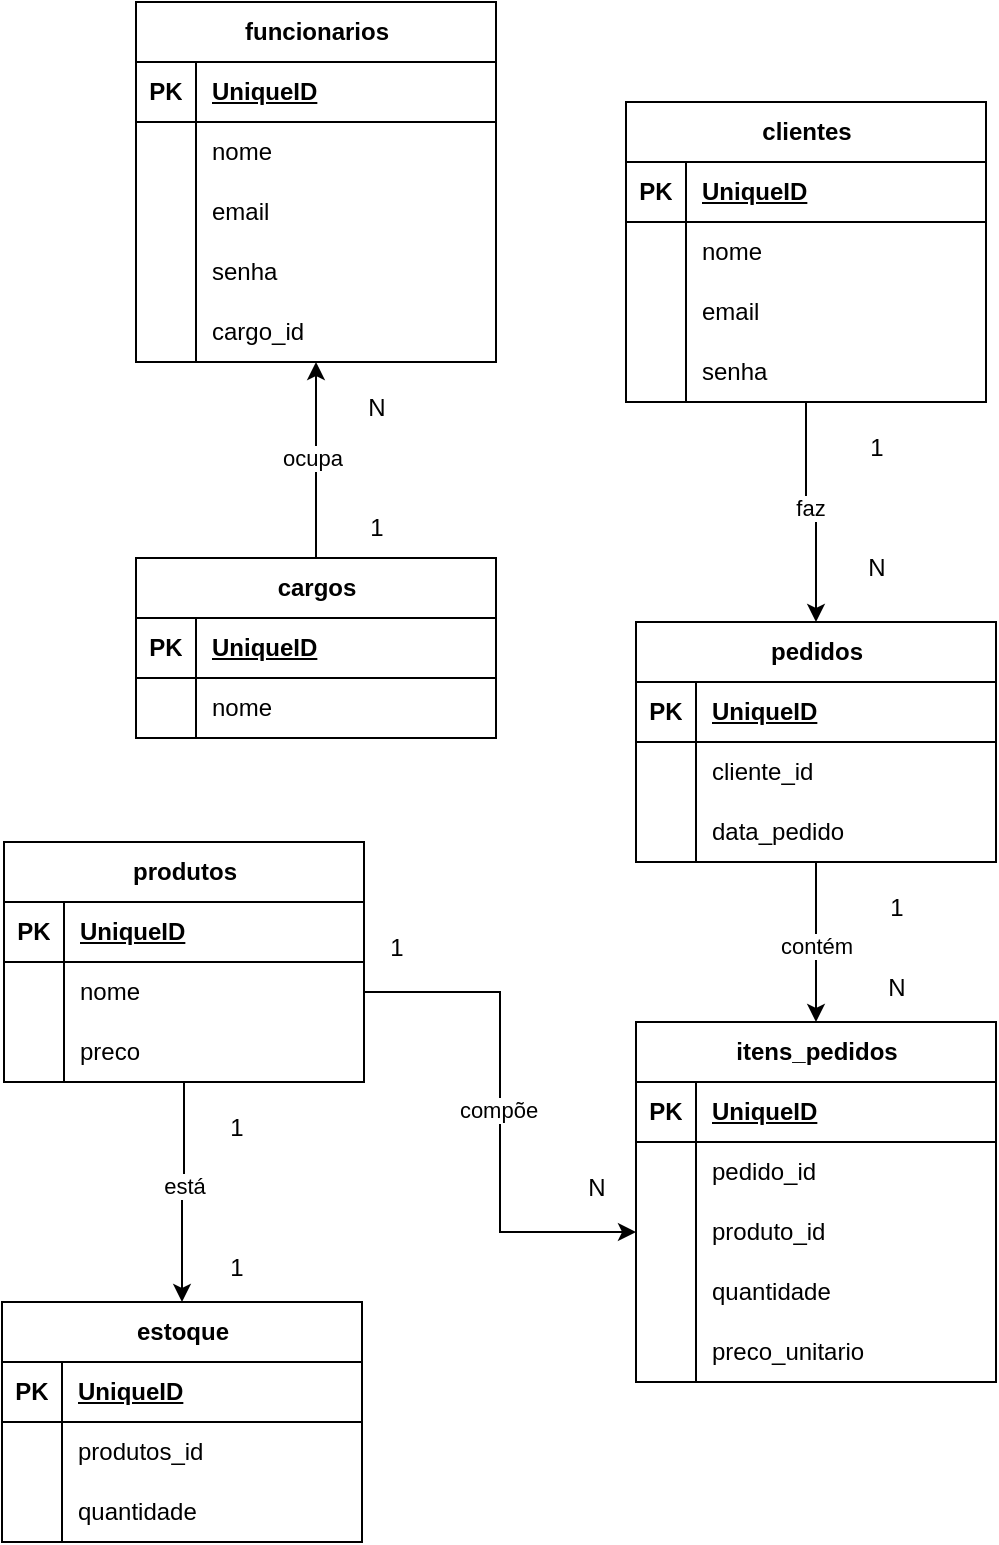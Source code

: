 <mxfile version="27.0.3">
  <diagram name="Página-1" id="p2ZVR1L6dCLHIHWbKh4p">
    <mxGraphModel dx="1453" dy="732" grid="1" gridSize="10" guides="1" tooltips="1" connect="1" arrows="1" fold="1" page="1" pageScale="1" pageWidth="827" pageHeight="1169" math="0" shadow="0">
      <root>
        <mxCell id="0" />
        <mxCell id="1" parent="0" />
        <mxCell id="su1u6rKQikFMSaOmK2UU-37" value="" style="edgeStyle=orthogonalEdgeStyle;rounded=0;orthogonalLoop=1;jettySize=auto;html=1;" edge="1" parent="1" source="su1u6rKQikFMSaOmK2UU-1" target="su1u6rKQikFMSaOmK2UU-30">
          <mxGeometry relative="1" as="geometry" />
        </mxCell>
        <mxCell id="su1u6rKQikFMSaOmK2UU-152" value="ocupa" style="edgeLabel;html=1;align=center;verticalAlign=middle;resizable=0;points=[];" vertex="1" connectable="0" parent="su1u6rKQikFMSaOmK2UU-37">
          <mxGeometry x="0.026" y="2" relative="1" as="geometry">
            <mxPoint as="offset" />
          </mxGeometry>
        </mxCell>
        <mxCell id="su1u6rKQikFMSaOmK2UU-1" value="&lt;font style=&quot;vertical-align: inherit;&quot;&gt;&lt;font style=&quot;vertical-align: inherit;&quot;&gt;cargos&lt;/font&gt;&lt;/font&gt;" style="shape=table;startSize=30;container=1;collapsible=1;childLayout=tableLayout;fixedRows=1;rowLines=0;fontStyle=1;align=center;resizeLast=1;html=1;" vertex="1" parent="1">
          <mxGeometry x="217" y="358" width="180" height="90" as="geometry" />
        </mxCell>
        <mxCell id="su1u6rKQikFMSaOmK2UU-2" value="" style="shape=tableRow;horizontal=0;startSize=0;swimlaneHead=0;swimlaneBody=0;fillColor=none;collapsible=0;dropTarget=0;points=[[0,0.5],[1,0.5]];portConstraint=eastwest;top=0;left=0;right=0;bottom=1;" vertex="1" parent="su1u6rKQikFMSaOmK2UU-1">
          <mxGeometry y="30" width="180" height="30" as="geometry" />
        </mxCell>
        <mxCell id="su1u6rKQikFMSaOmK2UU-3" value="PK" style="shape=partialRectangle;connectable=0;fillColor=none;top=0;left=0;bottom=0;right=0;fontStyle=1;overflow=hidden;whiteSpace=wrap;html=1;" vertex="1" parent="su1u6rKQikFMSaOmK2UU-2">
          <mxGeometry width="30" height="30" as="geometry">
            <mxRectangle width="30" height="30" as="alternateBounds" />
          </mxGeometry>
        </mxCell>
        <mxCell id="su1u6rKQikFMSaOmK2UU-4" value="UniqueID" style="shape=partialRectangle;connectable=0;fillColor=none;top=0;left=0;bottom=0;right=0;align=left;spacingLeft=6;fontStyle=5;overflow=hidden;whiteSpace=wrap;html=1;" vertex="1" parent="su1u6rKQikFMSaOmK2UU-2">
          <mxGeometry x="30" width="150" height="30" as="geometry">
            <mxRectangle width="150" height="30" as="alternateBounds" />
          </mxGeometry>
        </mxCell>
        <mxCell id="su1u6rKQikFMSaOmK2UU-5" value="" style="shape=tableRow;horizontal=0;startSize=0;swimlaneHead=0;swimlaneBody=0;fillColor=none;collapsible=0;dropTarget=0;points=[[0,0.5],[1,0.5]];portConstraint=eastwest;top=0;left=0;right=0;bottom=0;" vertex="1" parent="su1u6rKQikFMSaOmK2UU-1">
          <mxGeometry y="60" width="180" height="30" as="geometry" />
        </mxCell>
        <mxCell id="su1u6rKQikFMSaOmK2UU-6" value="" style="shape=partialRectangle;connectable=0;fillColor=none;top=0;left=0;bottom=0;right=0;editable=1;overflow=hidden;whiteSpace=wrap;html=1;" vertex="1" parent="su1u6rKQikFMSaOmK2UU-5">
          <mxGeometry width="30" height="30" as="geometry">
            <mxRectangle width="30" height="30" as="alternateBounds" />
          </mxGeometry>
        </mxCell>
        <mxCell id="su1u6rKQikFMSaOmK2UU-7" value="nome" style="shape=partialRectangle;connectable=0;fillColor=none;top=0;left=0;bottom=0;right=0;align=left;spacingLeft=6;overflow=hidden;whiteSpace=wrap;html=1;" vertex="1" parent="su1u6rKQikFMSaOmK2UU-5">
          <mxGeometry x="30" width="150" height="30" as="geometry">
            <mxRectangle width="150" height="30" as="alternateBounds" />
          </mxGeometry>
        </mxCell>
        <mxCell id="su1u6rKQikFMSaOmK2UU-30" value="&lt;font style=&quot;vertical-align: inherit;&quot;&gt;&lt;font style=&quot;vertical-align: inherit;&quot;&gt;funcionarios&lt;/font&gt;&lt;/font&gt;" style="shape=table;startSize=30;container=1;collapsible=1;childLayout=tableLayout;fixedRows=1;rowLines=0;fontStyle=1;align=center;resizeLast=1;html=1;" vertex="1" parent="1">
          <mxGeometry x="217" y="80" width="180" height="180" as="geometry" />
        </mxCell>
        <mxCell id="su1u6rKQikFMSaOmK2UU-31" value="" style="shape=tableRow;horizontal=0;startSize=0;swimlaneHead=0;swimlaneBody=0;fillColor=none;collapsible=0;dropTarget=0;points=[[0,0.5],[1,0.5]];portConstraint=eastwest;top=0;left=0;right=0;bottom=1;" vertex="1" parent="su1u6rKQikFMSaOmK2UU-30">
          <mxGeometry y="30" width="180" height="30" as="geometry" />
        </mxCell>
        <mxCell id="su1u6rKQikFMSaOmK2UU-32" value="PK" style="shape=partialRectangle;connectable=0;fillColor=none;top=0;left=0;bottom=0;right=0;fontStyle=1;overflow=hidden;whiteSpace=wrap;html=1;" vertex="1" parent="su1u6rKQikFMSaOmK2UU-31">
          <mxGeometry width="30" height="30" as="geometry">
            <mxRectangle width="30" height="30" as="alternateBounds" />
          </mxGeometry>
        </mxCell>
        <mxCell id="su1u6rKQikFMSaOmK2UU-33" value="UniqueID" style="shape=partialRectangle;connectable=0;fillColor=none;top=0;left=0;bottom=0;right=0;align=left;spacingLeft=6;fontStyle=5;overflow=hidden;whiteSpace=wrap;html=1;" vertex="1" parent="su1u6rKQikFMSaOmK2UU-31">
          <mxGeometry x="30" width="150" height="30" as="geometry">
            <mxRectangle width="150" height="30" as="alternateBounds" />
          </mxGeometry>
        </mxCell>
        <mxCell id="su1u6rKQikFMSaOmK2UU-34" value="" style="shape=tableRow;horizontal=0;startSize=0;swimlaneHead=0;swimlaneBody=0;fillColor=none;collapsible=0;dropTarget=0;points=[[0,0.5],[1,0.5]];portConstraint=eastwest;top=0;left=0;right=0;bottom=0;" vertex="1" parent="su1u6rKQikFMSaOmK2UU-30">
          <mxGeometry y="60" width="180" height="30" as="geometry" />
        </mxCell>
        <mxCell id="su1u6rKQikFMSaOmK2UU-35" value="" style="shape=partialRectangle;connectable=0;fillColor=none;top=0;left=0;bottom=0;right=0;editable=1;overflow=hidden;whiteSpace=wrap;html=1;" vertex="1" parent="su1u6rKQikFMSaOmK2UU-34">
          <mxGeometry width="30" height="30" as="geometry">
            <mxRectangle width="30" height="30" as="alternateBounds" />
          </mxGeometry>
        </mxCell>
        <mxCell id="su1u6rKQikFMSaOmK2UU-36" value="nome" style="shape=partialRectangle;connectable=0;fillColor=none;top=0;left=0;bottom=0;right=0;align=left;spacingLeft=6;overflow=hidden;whiteSpace=wrap;html=1;" vertex="1" parent="su1u6rKQikFMSaOmK2UU-34">
          <mxGeometry x="30" width="150" height="30" as="geometry">
            <mxRectangle width="150" height="30" as="alternateBounds" />
          </mxGeometry>
        </mxCell>
        <mxCell id="su1u6rKQikFMSaOmK2UU-39" style="shape=tableRow;horizontal=0;startSize=0;swimlaneHead=0;swimlaneBody=0;fillColor=none;collapsible=0;dropTarget=0;points=[[0,0.5],[1,0.5]];portConstraint=eastwest;top=0;left=0;right=0;bottom=0;" vertex="1" parent="su1u6rKQikFMSaOmK2UU-30">
          <mxGeometry y="90" width="180" height="30" as="geometry" />
        </mxCell>
        <mxCell id="su1u6rKQikFMSaOmK2UU-40" style="shape=partialRectangle;connectable=0;fillColor=none;top=0;left=0;bottom=0;right=0;editable=1;overflow=hidden;whiteSpace=wrap;html=1;" vertex="1" parent="su1u6rKQikFMSaOmK2UU-39">
          <mxGeometry width="30" height="30" as="geometry">
            <mxRectangle width="30" height="30" as="alternateBounds" />
          </mxGeometry>
        </mxCell>
        <mxCell id="su1u6rKQikFMSaOmK2UU-41" value="email" style="shape=partialRectangle;connectable=0;fillColor=none;top=0;left=0;bottom=0;right=0;align=left;spacingLeft=6;overflow=hidden;whiteSpace=wrap;html=1;" vertex="1" parent="su1u6rKQikFMSaOmK2UU-39">
          <mxGeometry x="30" width="150" height="30" as="geometry">
            <mxRectangle width="150" height="30" as="alternateBounds" />
          </mxGeometry>
        </mxCell>
        <mxCell id="su1u6rKQikFMSaOmK2UU-42" style="shape=tableRow;horizontal=0;startSize=0;swimlaneHead=0;swimlaneBody=0;fillColor=none;collapsible=0;dropTarget=0;points=[[0,0.5],[1,0.5]];portConstraint=eastwest;top=0;left=0;right=0;bottom=0;" vertex="1" parent="su1u6rKQikFMSaOmK2UU-30">
          <mxGeometry y="120" width="180" height="30" as="geometry" />
        </mxCell>
        <mxCell id="su1u6rKQikFMSaOmK2UU-43" style="shape=partialRectangle;connectable=0;fillColor=none;top=0;left=0;bottom=0;right=0;editable=1;overflow=hidden;whiteSpace=wrap;html=1;" vertex="1" parent="su1u6rKQikFMSaOmK2UU-42">
          <mxGeometry width="30" height="30" as="geometry">
            <mxRectangle width="30" height="30" as="alternateBounds" />
          </mxGeometry>
        </mxCell>
        <mxCell id="su1u6rKQikFMSaOmK2UU-44" value="senha" style="shape=partialRectangle;connectable=0;fillColor=none;top=0;left=0;bottom=0;right=0;align=left;spacingLeft=6;overflow=hidden;whiteSpace=wrap;html=1;" vertex="1" parent="su1u6rKQikFMSaOmK2UU-42">
          <mxGeometry x="30" width="150" height="30" as="geometry">
            <mxRectangle width="150" height="30" as="alternateBounds" />
          </mxGeometry>
        </mxCell>
        <mxCell id="su1u6rKQikFMSaOmK2UU-45" style="shape=tableRow;horizontal=0;startSize=0;swimlaneHead=0;swimlaneBody=0;fillColor=none;collapsible=0;dropTarget=0;points=[[0,0.5],[1,0.5]];portConstraint=eastwest;top=0;left=0;right=0;bottom=0;" vertex="1" parent="su1u6rKQikFMSaOmK2UU-30">
          <mxGeometry y="150" width="180" height="30" as="geometry" />
        </mxCell>
        <mxCell id="su1u6rKQikFMSaOmK2UU-46" style="shape=partialRectangle;connectable=0;fillColor=none;top=0;left=0;bottom=0;right=0;editable=1;overflow=hidden;whiteSpace=wrap;html=1;" vertex="1" parent="su1u6rKQikFMSaOmK2UU-45">
          <mxGeometry width="30" height="30" as="geometry">
            <mxRectangle width="30" height="30" as="alternateBounds" />
          </mxGeometry>
        </mxCell>
        <mxCell id="su1u6rKQikFMSaOmK2UU-47" value="cargo_id" style="shape=partialRectangle;connectable=0;fillColor=none;top=0;left=0;bottom=0;right=0;align=left;spacingLeft=6;overflow=hidden;whiteSpace=wrap;html=1;" vertex="1" parent="su1u6rKQikFMSaOmK2UU-45">
          <mxGeometry x="30" width="150" height="30" as="geometry">
            <mxRectangle width="150" height="30" as="alternateBounds" />
          </mxGeometry>
        </mxCell>
        <mxCell id="su1u6rKQikFMSaOmK2UU-100" value="" style="edgeStyle=orthogonalEdgeStyle;rounded=0;orthogonalLoop=1;jettySize=auto;html=1;" edge="1" parent="1" source="su1u6rKQikFMSaOmK2UU-74" target="su1u6rKQikFMSaOmK2UU-87">
          <mxGeometry relative="1" as="geometry" />
        </mxCell>
        <mxCell id="su1u6rKQikFMSaOmK2UU-149" value="faz" style="edgeLabel;html=1;align=center;verticalAlign=middle;resizable=0;points=[];" vertex="1" connectable="0" parent="su1u6rKQikFMSaOmK2UU-100">
          <mxGeometry x="-0.008" y="2" relative="1" as="geometry">
            <mxPoint as="offset" />
          </mxGeometry>
        </mxCell>
        <mxCell id="su1u6rKQikFMSaOmK2UU-74" value="clientes" style="shape=table;startSize=30;container=1;collapsible=1;childLayout=tableLayout;fixedRows=1;rowLines=0;fontStyle=1;align=center;resizeLast=1;html=1;" vertex="1" parent="1">
          <mxGeometry x="462" y="130" width="180" height="150" as="geometry" />
        </mxCell>
        <mxCell id="su1u6rKQikFMSaOmK2UU-75" value="" style="shape=tableRow;horizontal=0;startSize=0;swimlaneHead=0;swimlaneBody=0;fillColor=none;collapsible=0;dropTarget=0;points=[[0,0.5],[1,0.5]];portConstraint=eastwest;top=0;left=0;right=0;bottom=1;" vertex="1" parent="su1u6rKQikFMSaOmK2UU-74">
          <mxGeometry y="30" width="180" height="30" as="geometry" />
        </mxCell>
        <mxCell id="su1u6rKQikFMSaOmK2UU-76" value="PK" style="shape=partialRectangle;connectable=0;fillColor=none;top=0;left=0;bottom=0;right=0;fontStyle=1;overflow=hidden;whiteSpace=wrap;html=1;" vertex="1" parent="su1u6rKQikFMSaOmK2UU-75">
          <mxGeometry width="30" height="30" as="geometry">
            <mxRectangle width="30" height="30" as="alternateBounds" />
          </mxGeometry>
        </mxCell>
        <mxCell id="su1u6rKQikFMSaOmK2UU-77" value="UniqueID" style="shape=partialRectangle;connectable=0;fillColor=none;top=0;left=0;bottom=0;right=0;align=left;spacingLeft=6;fontStyle=5;overflow=hidden;whiteSpace=wrap;html=1;" vertex="1" parent="su1u6rKQikFMSaOmK2UU-75">
          <mxGeometry x="30" width="150" height="30" as="geometry">
            <mxRectangle width="150" height="30" as="alternateBounds" />
          </mxGeometry>
        </mxCell>
        <mxCell id="su1u6rKQikFMSaOmK2UU-78" value="" style="shape=tableRow;horizontal=0;startSize=0;swimlaneHead=0;swimlaneBody=0;fillColor=none;collapsible=0;dropTarget=0;points=[[0,0.5],[1,0.5]];portConstraint=eastwest;top=0;left=0;right=0;bottom=0;" vertex="1" parent="su1u6rKQikFMSaOmK2UU-74">
          <mxGeometry y="60" width="180" height="30" as="geometry" />
        </mxCell>
        <mxCell id="su1u6rKQikFMSaOmK2UU-79" value="" style="shape=partialRectangle;connectable=0;fillColor=none;top=0;left=0;bottom=0;right=0;editable=1;overflow=hidden;whiteSpace=wrap;html=1;" vertex="1" parent="su1u6rKQikFMSaOmK2UU-78">
          <mxGeometry width="30" height="30" as="geometry">
            <mxRectangle width="30" height="30" as="alternateBounds" />
          </mxGeometry>
        </mxCell>
        <mxCell id="su1u6rKQikFMSaOmK2UU-80" value="nome" style="shape=partialRectangle;connectable=0;fillColor=none;top=0;left=0;bottom=0;right=0;align=left;spacingLeft=6;overflow=hidden;whiteSpace=wrap;html=1;" vertex="1" parent="su1u6rKQikFMSaOmK2UU-78">
          <mxGeometry x="30" width="150" height="30" as="geometry">
            <mxRectangle width="150" height="30" as="alternateBounds" />
          </mxGeometry>
        </mxCell>
        <mxCell id="su1u6rKQikFMSaOmK2UU-81" value="" style="shape=tableRow;horizontal=0;startSize=0;swimlaneHead=0;swimlaneBody=0;fillColor=none;collapsible=0;dropTarget=0;points=[[0,0.5],[1,0.5]];portConstraint=eastwest;top=0;left=0;right=0;bottom=0;" vertex="1" parent="su1u6rKQikFMSaOmK2UU-74">
          <mxGeometry y="90" width="180" height="30" as="geometry" />
        </mxCell>
        <mxCell id="su1u6rKQikFMSaOmK2UU-82" value="" style="shape=partialRectangle;connectable=0;fillColor=none;top=0;left=0;bottom=0;right=0;editable=1;overflow=hidden;whiteSpace=wrap;html=1;" vertex="1" parent="su1u6rKQikFMSaOmK2UU-81">
          <mxGeometry width="30" height="30" as="geometry">
            <mxRectangle width="30" height="30" as="alternateBounds" />
          </mxGeometry>
        </mxCell>
        <mxCell id="su1u6rKQikFMSaOmK2UU-83" value="email" style="shape=partialRectangle;connectable=0;fillColor=none;top=0;left=0;bottom=0;right=0;align=left;spacingLeft=6;overflow=hidden;whiteSpace=wrap;html=1;" vertex="1" parent="su1u6rKQikFMSaOmK2UU-81">
          <mxGeometry x="30" width="150" height="30" as="geometry">
            <mxRectangle width="150" height="30" as="alternateBounds" />
          </mxGeometry>
        </mxCell>
        <mxCell id="su1u6rKQikFMSaOmK2UU-84" value="" style="shape=tableRow;horizontal=0;startSize=0;swimlaneHead=0;swimlaneBody=0;fillColor=none;collapsible=0;dropTarget=0;points=[[0,0.5],[1,0.5]];portConstraint=eastwest;top=0;left=0;right=0;bottom=0;" vertex="1" parent="su1u6rKQikFMSaOmK2UU-74">
          <mxGeometry y="120" width="180" height="30" as="geometry" />
        </mxCell>
        <mxCell id="su1u6rKQikFMSaOmK2UU-85" value="" style="shape=partialRectangle;connectable=0;fillColor=none;top=0;left=0;bottom=0;right=0;editable=1;overflow=hidden;whiteSpace=wrap;html=1;" vertex="1" parent="su1u6rKQikFMSaOmK2UU-84">
          <mxGeometry width="30" height="30" as="geometry">
            <mxRectangle width="30" height="30" as="alternateBounds" />
          </mxGeometry>
        </mxCell>
        <mxCell id="su1u6rKQikFMSaOmK2UU-86" value="senha" style="shape=partialRectangle;connectable=0;fillColor=none;top=0;left=0;bottom=0;right=0;align=left;spacingLeft=6;overflow=hidden;whiteSpace=wrap;html=1;" vertex="1" parent="su1u6rKQikFMSaOmK2UU-84">
          <mxGeometry x="30" width="150" height="30" as="geometry">
            <mxRectangle width="150" height="30" as="alternateBounds" />
          </mxGeometry>
        </mxCell>
        <mxCell id="su1u6rKQikFMSaOmK2UU-111" value="" style="edgeStyle=orthogonalEdgeStyle;rounded=0;orthogonalLoop=1;jettySize=auto;html=1;" edge="1" parent="1" source="su1u6rKQikFMSaOmK2UU-87" target="su1u6rKQikFMSaOmK2UU-101">
          <mxGeometry relative="1" as="geometry" />
        </mxCell>
        <mxCell id="su1u6rKQikFMSaOmK2UU-150" value="contém" style="edgeLabel;html=1;align=center;verticalAlign=middle;resizable=0;points=[];" vertex="1" connectable="0" parent="su1u6rKQikFMSaOmK2UU-111">
          <mxGeometry x="0.033" relative="1" as="geometry">
            <mxPoint as="offset" />
          </mxGeometry>
        </mxCell>
        <mxCell id="su1u6rKQikFMSaOmK2UU-87" value="pedidos" style="shape=table;startSize=30;container=1;collapsible=1;childLayout=tableLayout;fixedRows=1;rowLines=0;fontStyle=1;align=center;resizeLast=1;html=1;" vertex="1" parent="1">
          <mxGeometry x="467" y="390" width="180" height="120" as="geometry" />
        </mxCell>
        <mxCell id="su1u6rKQikFMSaOmK2UU-88" value="" style="shape=tableRow;horizontal=0;startSize=0;swimlaneHead=0;swimlaneBody=0;fillColor=none;collapsible=0;dropTarget=0;points=[[0,0.5],[1,0.5]];portConstraint=eastwest;top=0;left=0;right=0;bottom=1;" vertex="1" parent="su1u6rKQikFMSaOmK2UU-87">
          <mxGeometry y="30" width="180" height="30" as="geometry" />
        </mxCell>
        <mxCell id="su1u6rKQikFMSaOmK2UU-89" value="PK" style="shape=partialRectangle;connectable=0;fillColor=none;top=0;left=0;bottom=0;right=0;fontStyle=1;overflow=hidden;whiteSpace=wrap;html=1;" vertex="1" parent="su1u6rKQikFMSaOmK2UU-88">
          <mxGeometry width="30" height="30" as="geometry">
            <mxRectangle width="30" height="30" as="alternateBounds" />
          </mxGeometry>
        </mxCell>
        <mxCell id="su1u6rKQikFMSaOmK2UU-90" value="UniqueID" style="shape=partialRectangle;connectable=0;fillColor=none;top=0;left=0;bottom=0;right=0;align=left;spacingLeft=6;fontStyle=5;overflow=hidden;whiteSpace=wrap;html=1;" vertex="1" parent="su1u6rKQikFMSaOmK2UU-88">
          <mxGeometry x="30" width="150" height="30" as="geometry">
            <mxRectangle width="150" height="30" as="alternateBounds" />
          </mxGeometry>
        </mxCell>
        <mxCell id="su1u6rKQikFMSaOmK2UU-91" value="" style="shape=tableRow;horizontal=0;startSize=0;swimlaneHead=0;swimlaneBody=0;fillColor=none;collapsible=0;dropTarget=0;points=[[0,0.5],[1,0.5]];portConstraint=eastwest;top=0;left=0;right=0;bottom=0;" vertex="1" parent="su1u6rKQikFMSaOmK2UU-87">
          <mxGeometry y="60" width="180" height="30" as="geometry" />
        </mxCell>
        <mxCell id="su1u6rKQikFMSaOmK2UU-92" value="" style="shape=partialRectangle;connectable=0;fillColor=none;top=0;left=0;bottom=0;right=0;editable=1;overflow=hidden;whiteSpace=wrap;html=1;" vertex="1" parent="su1u6rKQikFMSaOmK2UU-91">
          <mxGeometry width="30" height="30" as="geometry">
            <mxRectangle width="30" height="30" as="alternateBounds" />
          </mxGeometry>
        </mxCell>
        <mxCell id="su1u6rKQikFMSaOmK2UU-93" value="cliente_id" style="shape=partialRectangle;connectable=0;fillColor=none;top=0;left=0;bottom=0;right=0;align=left;spacingLeft=6;overflow=hidden;whiteSpace=wrap;html=1;" vertex="1" parent="su1u6rKQikFMSaOmK2UU-91">
          <mxGeometry x="30" width="150" height="30" as="geometry">
            <mxRectangle width="150" height="30" as="alternateBounds" />
          </mxGeometry>
        </mxCell>
        <mxCell id="su1u6rKQikFMSaOmK2UU-94" value="" style="shape=tableRow;horizontal=0;startSize=0;swimlaneHead=0;swimlaneBody=0;fillColor=none;collapsible=0;dropTarget=0;points=[[0,0.5],[1,0.5]];portConstraint=eastwest;top=0;left=0;right=0;bottom=0;" vertex="1" parent="su1u6rKQikFMSaOmK2UU-87">
          <mxGeometry y="90" width="180" height="30" as="geometry" />
        </mxCell>
        <mxCell id="su1u6rKQikFMSaOmK2UU-95" value="" style="shape=partialRectangle;connectable=0;fillColor=none;top=0;left=0;bottom=0;right=0;editable=1;overflow=hidden;whiteSpace=wrap;html=1;" vertex="1" parent="su1u6rKQikFMSaOmK2UU-94">
          <mxGeometry width="30" height="30" as="geometry">
            <mxRectangle width="30" height="30" as="alternateBounds" />
          </mxGeometry>
        </mxCell>
        <mxCell id="su1u6rKQikFMSaOmK2UU-96" value="data_pedido" style="shape=partialRectangle;connectable=0;fillColor=none;top=0;left=0;bottom=0;right=0;align=left;spacingLeft=6;overflow=hidden;whiteSpace=wrap;html=1;" vertex="1" parent="su1u6rKQikFMSaOmK2UU-94">
          <mxGeometry x="30" width="150" height="30" as="geometry">
            <mxRectangle width="150" height="30" as="alternateBounds" />
          </mxGeometry>
        </mxCell>
        <mxCell id="su1u6rKQikFMSaOmK2UU-101" value="itens_pedidos" style="shape=table;startSize=30;container=1;collapsible=1;childLayout=tableLayout;fixedRows=1;rowLines=0;fontStyle=1;align=center;resizeLast=1;html=1;" vertex="1" parent="1">
          <mxGeometry x="467" y="590" width="180" height="180" as="geometry" />
        </mxCell>
        <mxCell id="su1u6rKQikFMSaOmK2UU-102" value="" style="shape=tableRow;horizontal=0;startSize=0;swimlaneHead=0;swimlaneBody=0;fillColor=none;collapsible=0;dropTarget=0;points=[[0,0.5],[1,0.5]];portConstraint=eastwest;top=0;left=0;right=0;bottom=1;" vertex="1" parent="su1u6rKQikFMSaOmK2UU-101">
          <mxGeometry y="30" width="180" height="30" as="geometry" />
        </mxCell>
        <mxCell id="su1u6rKQikFMSaOmK2UU-103" value="PK" style="shape=partialRectangle;connectable=0;fillColor=none;top=0;left=0;bottom=0;right=0;fontStyle=1;overflow=hidden;whiteSpace=wrap;html=1;" vertex="1" parent="su1u6rKQikFMSaOmK2UU-102">
          <mxGeometry width="30" height="30" as="geometry">
            <mxRectangle width="30" height="30" as="alternateBounds" />
          </mxGeometry>
        </mxCell>
        <mxCell id="su1u6rKQikFMSaOmK2UU-104" value="UniqueID" style="shape=partialRectangle;connectable=0;fillColor=none;top=0;left=0;bottom=0;right=0;align=left;spacingLeft=6;fontStyle=5;overflow=hidden;whiteSpace=wrap;html=1;" vertex="1" parent="su1u6rKQikFMSaOmK2UU-102">
          <mxGeometry x="30" width="150" height="30" as="geometry">
            <mxRectangle width="150" height="30" as="alternateBounds" />
          </mxGeometry>
        </mxCell>
        <mxCell id="su1u6rKQikFMSaOmK2UU-105" value="" style="shape=tableRow;horizontal=0;startSize=0;swimlaneHead=0;swimlaneBody=0;fillColor=none;collapsible=0;dropTarget=0;points=[[0,0.5],[1,0.5]];portConstraint=eastwest;top=0;left=0;right=0;bottom=0;" vertex="1" parent="su1u6rKQikFMSaOmK2UU-101">
          <mxGeometry y="60" width="180" height="30" as="geometry" />
        </mxCell>
        <mxCell id="su1u6rKQikFMSaOmK2UU-106" value="" style="shape=partialRectangle;connectable=0;fillColor=none;top=0;left=0;bottom=0;right=0;editable=1;overflow=hidden;whiteSpace=wrap;html=1;" vertex="1" parent="su1u6rKQikFMSaOmK2UU-105">
          <mxGeometry width="30" height="30" as="geometry">
            <mxRectangle width="30" height="30" as="alternateBounds" />
          </mxGeometry>
        </mxCell>
        <mxCell id="su1u6rKQikFMSaOmK2UU-107" value="pedido_id" style="shape=partialRectangle;connectable=0;fillColor=none;top=0;left=0;bottom=0;right=0;align=left;spacingLeft=6;overflow=hidden;whiteSpace=wrap;html=1;" vertex="1" parent="su1u6rKQikFMSaOmK2UU-105">
          <mxGeometry x="30" width="150" height="30" as="geometry">
            <mxRectangle width="150" height="30" as="alternateBounds" />
          </mxGeometry>
        </mxCell>
        <mxCell id="su1u6rKQikFMSaOmK2UU-108" value="" style="shape=tableRow;horizontal=0;startSize=0;swimlaneHead=0;swimlaneBody=0;fillColor=none;collapsible=0;dropTarget=0;points=[[0,0.5],[1,0.5]];portConstraint=eastwest;top=0;left=0;right=0;bottom=0;" vertex="1" parent="su1u6rKQikFMSaOmK2UU-101">
          <mxGeometry y="90" width="180" height="30" as="geometry" />
        </mxCell>
        <mxCell id="su1u6rKQikFMSaOmK2UU-109" value="" style="shape=partialRectangle;connectable=0;fillColor=none;top=0;left=0;bottom=0;right=0;editable=1;overflow=hidden;whiteSpace=wrap;html=1;" vertex="1" parent="su1u6rKQikFMSaOmK2UU-108">
          <mxGeometry width="30" height="30" as="geometry">
            <mxRectangle width="30" height="30" as="alternateBounds" />
          </mxGeometry>
        </mxCell>
        <mxCell id="su1u6rKQikFMSaOmK2UU-110" value="produto_id" style="shape=partialRectangle;connectable=0;fillColor=none;top=0;left=0;bottom=0;right=0;align=left;spacingLeft=6;overflow=hidden;whiteSpace=wrap;html=1;" vertex="1" parent="su1u6rKQikFMSaOmK2UU-108">
          <mxGeometry x="30" width="150" height="30" as="geometry">
            <mxRectangle width="150" height="30" as="alternateBounds" />
          </mxGeometry>
        </mxCell>
        <mxCell id="su1u6rKQikFMSaOmK2UU-112" style="shape=tableRow;horizontal=0;startSize=0;swimlaneHead=0;swimlaneBody=0;fillColor=none;collapsible=0;dropTarget=0;points=[[0,0.5],[1,0.5]];portConstraint=eastwest;top=0;left=0;right=0;bottom=0;" vertex="1" parent="su1u6rKQikFMSaOmK2UU-101">
          <mxGeometry y="120" width="180" height="30" as="geometry" />
        </mxCell>
        <mxCell id="su1u6rKQikFMSaOmK2UU-113" style="shape=partialRectangle;connectable=0;fillColor=none;top=0;left=0;bottom=0;right=0;editable=1;overflow=hidden;whiteSpace=wrap;html=1;" vertex="1" parent="su1u6rKQikFMSaOmK2UU-112">
          <mxGeometry width="30" height="30" as="geometry">
            <mxRectangle width="30" height="30" as="alternateBounds" />
          </mxGeometry>
        </mxCell>
        <mxCell id="su1u6rKQikFMSaOmK2UU-114" value="quantidade" style="shape=partialRectangle;connectable=0;fillColor=none;top=0;left=0;bottom=0;right=0;align=left;spacingLeft=6;overflow=hidden;whiteSpace=wrap;html=1;" vertex="1" parent="su1u6rKQikFMSaOmK2UU-112">
          <mxGeometry x="30" width="150" height="30" as="geometry">
            <mxRectangle width="150" height="30" as="alternateBounds" />
          </mxGeometry>
        </mxCell>
        <mxCell id="su1u6rKQikFMSaOmK2UU-118" style="shape=tableRow;horizontal=0;startSize=0;swimlaneHead=0;swimlaneBody=0;fillColor=none;collapsible=0;dropTarget=0;points=[[0,0.5],[1,0.5]];portConstraint=eastwest;top=0;left=0;right=0;bottom=0;" vertex="1" parent="su1u6rKQikFMSaOmK2UU-101">
          <mxGeometry y="150" width="180" height="30" as="geometry" />
        </mxCell>
        <mxCell id="su1u6rKQikFMSaOmK2UU-119" style="shape=partialRectangle;connectable=0;fillColor=none;top=0;left=0;bottom=0;right=0;editable=1;overflow=hidden;whiteSpace=wrap;html=1;" vertex="1" parent="su1u6rKQikFMSaOmK2UU-118">
          <mxGeometry width="30" height="30" as="geometry">
            <mxRectangle width="30" height="30" as="alternateBounds" />
          </mxGeometry>
        </mxCell>
        <mxCell id="su1u6rKQikFMSaOmK2UU-120" value="preco_unitario" style="shape=partialRectangle;connectable=0;fillColor=none;top=0;left=0;bottom=0;right=0;align=left;spacingLeft=6;overflow=hidden;whiteSpace=wrap;html=1;" vertex="1" parent="su1u6rKQikFMSaOmK2UU-118">
          <mxGeometry x="30" width="150" height="30" as="geometry">
            <mxRectangle width="150" height="30" as="alternateBounds" />
          </mxGeometry>
        </mxCell>
        <mxCell id="su1u6rKQikFMSaOmK2UU-148" value="" style="edgeStyle=orthogonalEdgeStyle;rounded=0;orthogonalLoop=1;jettySize=auto;html=1;" edge="1" parent="1" source="su1u6rKQikFMSaOmK2UU-121" target="su1u6rKQikFMSaOmK2UU-138">
          <mxGeometry relative="1" as="geometry" />
        </mxCell>
        <mxCell id="su1u6rKQikFMSaOmK2UU-154" value="está" style="edgeLabel;html=1;align=center;verticalAlign=middle;resizable=0;points=[];" vertex="1" connectable="0" parent="su1u6rKQikFMSaOmK2UU-148">
          <mxGeometry x="-0.061" relative="1" as="geometry">
            <mxPoint as="offset" />
          </mxGeometry>
        </mxCell>
        <mxCell id="su1u6rKQikFMSaOmK2UU-121" value="produtos" style="shape=table;startSize=30;container=1;collapsible=1;childLayout=tableLayout;fixedRows=1;rowLines=0;fontStyle=1;align=center;resizeLast=1;html=1;" vertex="1" parent="1">
          <mxGeometry x="151" y="500" width="180" height="120" as="geometry" />
        </mxCell>
        <mxCell id="su1u6rKQikFMSaOmK2UU-122" value="" style="shape=tableRow;horizontal=0;startSize=0;swimlaneHead=0;swimlaneBody=0;fillColor=none;collapsible=0;dropTarget=0;points=[[0,0.5],[1,0.5]];portConstraint=eastwest;top=0;left=0;right=0;bottom=1;" vertex="1" parent="su1u6rKQikFMSaOmK2UU-121">
          <mxGeometry y="30" width="180" height="30" as="geometry" />
        </mxCell>
        <mxCell id="su1u6rKQikFMSaOmK2UU-123" value="PK" style="shape=partialRectangle;connectable=0;fillColor=none;top=0;left=0;bottom=0;right=0;fontStyle=1;overflow=hidden;whiteSpace=wrap;html=1;" vertex="1" parent="su1u6rKQikFMSaOmK2UU-122">
          <mxGeometry width="30" height="30" as="geometry">
            <mxRectangle width="30" height="30" as="alternateBounds" />
          </mxGeometry>
        </mxCell>
        <mxCell id="su1u6rKQikFMSaOmK2UU-124" value="UniqueID" style="shape=partialRectangle;connectable=0;fillColor=none;top=0;left=0;bottom=0;right=0;align=left;spacingLeft=6;fontStyle=5;overflow=hidden;whiteSpace=wrap;html=1;" vertex="1" parent="su1u6rKQikFMSaOmK2UU-122">
          <mxGeometry x="30" width="150" height="30" as="geometry">
            <mxRectangle width="150" height="30" as="alternateBounds" />
          </mxGeometry>
        </mxCell>
        <mxCell id="su1u6rKQikFMSaOmK2UU-125" value="" style="shape=tableRow;horizontal=0;startSize=0;swimlaneHead=0;swimlaneBody=0;fillColor=none;collapsible=0;dropTarget=0;points=[[0,0.5],[1,0.5]];portConstraint=eastwest;top=0;left=0;right=0;bottom=0;" vertex="1" parent="su1u6rKQikFMSaOmK2UU-121">
          <mxGeometry y="60" width="180" height="30" as="geometry" />
        </mxCell>
        <mxCell id="su1u6rKQikFMSaOmK2UU-126" value="" style="shape=partialRectangle;connectable=0;fillColor=none;top=0;left=0;bottom=0;right=0;editable=1;overflow=hidden;whiteSpace=wrap;html=1;" vertex="1" parent="su1u6rKQikFMSaOmK2UU-125">
          <mxGeometry width="30" height="30" as="geometry">
            <mxRectangle width="30" height="30" as="alternateBounds" />
          </mxGeometry>
        </mxCell>
        <mxCell id="su1u6rKQikFMSaOmK2UU-127" value="nome" style="shape=partialRectangle;connectable=0;fillColor=none;top=0;left=0;bottom=0;right=0;align=left;spacingLeft=6;overflow=hidden;whiteSpace=wrap;html=1;" vertex="1" parent="su1u6rKQikFMSaOmK2UU-125">
          <mxGeometry x="30" width="150" height="30" as="geometry">
            <mxRectangle width="150" height="30" as="alternateBounds" />
          </mxGeometry>
        </mxCell>
        <mxCell id="su1u6rKQikFMSaOmK2UU-128" value="" style="shape=tableRow;horizontal=0;startSize=0;swimlaneHead=0;swimlaneBody=0;fillColor=none;collapsible=0;dropTarget=0;points=[[0,0.5],[1,0.5]];portConstraint=eastwest;top=0;left=0;right=0;bottom=0;" vertex="1" parent="su1u6rKQikFMSaOmK2UU-121">
          <mxGeometry y="90" width="180" height="30" as="geometry" />
        </mxCell>
        <mxCell id="su1u6rKQikFMSaOmK2UU-129" value="" style="shape=partialRectangle;connectable=0;fillColor=none;top=0;left=0;bottom=0;right=0;editable=1;overflow=hidden;whiteSpace=wrap;html=1;" vertex="1" parent="su1u6rKQikFMSaOmK2UU-128">
          <mxGeometry width="30" height="30" as="geometry">
            <mxRectangle width="30" height="30" as="alternateBounds" />
          </mxGeometry>
        </mxCell>
        <mxCell id="su1u6rKQikFMSaOmK2UU-130" value="preco" style="shape=partialRectangle;connectable=0;fillColor=none;top=0;left=0;bottom=0;right=0;align=left;spacingLeft=6;overflow=hidden;whiteSpace=wrap;html=1;" vertex="1" parent="su1u6rKQikFMSaOmK2UU-128">
          <mxGeometry x="30" width="150" height="30" as="geometry">
            <mxRectangle width="150" height="30" as="alternateBounds" />
          </mxGeometry>
        </mxCell>
        <mxCell id="su1u6rKQikFMSaOmK2UU-137" style="edgeStyle=orthogonalEdgeStyle;rounded=0;orthogonalLoop=1;jettySize=auto;html=1;entryX=0;entryY=0.5;entryDx=0;entryDy=0;" edge="1" parent="1" source="su1u6rKQikFMSaOmK2UU-125" target="su1u6rKQikFMSaOmK2UU-108">
          <mxGeometry relative="1" as="geometry">
            <mxPoint x="437" y="610" as="targetPoint" />
          </mxGeometry>
        </mxCell>
        <mxCell id="su1u6rKQikFMSaOmK2UU-155" value="compõe" style="edgeLabel;html=1;align=center;verticalAlign=middle;resizable=0;points=[];" vertex="1" connectable="0" parent="su1u6rKQikFMSaOmK2UU-137">
          <mxGeometry x="-0.011" y="-1" relative="1" as="geometry">
            <mxPoint as="offset" />
          </mxGeometry>
        </mxCell>
        <mxCell id="su1u6rKQikFMSaOmK2UU-138" value="estoque" style="shape=table;startSize=30;container=1;collapsible=1;childLayout=tableLayout;fixedRows=1;rowLines=0;fontStyle=1;align=center;resizeLast=1;html=1;" vertex="1" parent="1">
          <mxGeometry x="150" y="730" width="180" height="120" as="geometry" />
        </mxCell>
        <mxCell id="su1u6rKQikFMSaOmK2UU-139" value="" style="shape=tableRow;horizontal=0;startSize=0;swimlaneHead=0;swimlaneBody=0;fillColor=none;collapsible=0;dropTarget=0;points=[[0,0.5],[1,0.5]];portConstraint=eastwest;top=0;left=0;right=0;bottom=1;" vertex="1" parent="su1u6rKQikFMSaOmK2UU-138">
          <mxGeometry y="30" width="180" height="30" as="geometry" />
        </mxCell>
        <mxCell id="su1u6rKQikFMSaOmK2UU-140" value="PK" style="shape=partialRectangle;connectable=0;fillColor=none;top=0;left=0;bottom=0;right=0;fontStyle=1;overflow=hidden;whiteSpace=wrap;html=1;" vertex="1" parent="su1u6rKQikFMSaOmK2UU-139">
          <mxGeometry width="30" height="30" as="geometry">
            <mxRectangle width="30" height="30" as="alternateBounds" />
          </mxGeometry>
        </mxCell>
        <mxCell id="su1u6rKQikFMSaOmK2UU-141" value="UniqueID" style="shape=partialRectangle;connectable=0;fillColor=none;top=0;left=0;bottom=0;right=0;align=left;spacingLeft=6;fontStyle=5;overflow=hidden;whiteSpace=wrap;html=1;" vertex="1" parent="su1u6rKQikFMSaOmK2UU-139">
          <mxGeometry x="30" width="150" height="30" as="geometry">
            <mxRectangle width="150" height="30" as="alternateBounds" />
          </mxGeometry>
        </mxCell>
        <mxCell id="su1u6rKQikFMSaOmK2UU-142" value="" style="shape=tableRow;horizontal=0;startSize=0;swimlaneHead=0;swimlaneBody=0;fillColor=none;collapsible=0;dropTarget=0;points=[[0,0.5],[1,0.5]];portConstraint=eastwest;top=0;left=0;right=0;bottom=0;" vertex="1" parent="su1u6rKQikFMSaOmK2UU-138">
          <mxGeometry y="60" width="180" height="30" as="geometry" />
        </mxCell>
        <mxCell id="su1u6rKQikFMSaOmK2UU-143" value="" style="shape=partialRectangle;connectable=0;fillColor=none;top=0;left=0;bottom=0;right=0;editable=1;overflow=hidden;whiteSpace=wrap;html=1;" vertex="1" parent="su1u6rKQikFMSaOmK2UU-142">
          <mxGeometry width="30" height="30" as="geometry">
            <mxRectangle width="30" height="30" as="alternateBounds" />
          </mxGeometry>
        </mxCell>
        <mxCell id="su1u6rKQikFMSaOmK2UU-144" value="produtos_id" style="shape=partialRectangle;connectable=0;fillColor=none;top=0;left=0;bottom=0;right=0;align=left;spacingLeft=6;overflow=hidden;whiteSpace=wrap;html=1;" vertex="1" parent="su1u6rKQikFMSaOmK2UU-142">
          <mxGeometry x="30" width="150" height="30" as="geometry">
            <mxRectangle width="150" height="30" as="alternateBounds" />
          </mxGeometry>
        </mxCell>
        <mxCell id="su1u6rKQikFMSaOmK2UU-145" value="" style="shape=tableRow;horizontal=0;startSize=0;swimlaneHead=0;swimlaneBody=0;fillColor=none;collapsible=0;dropTarget=0;points=[[0,0.5],[1,0.5]];portConstraint=eastwest;top=0;left=0;right=0;bottom=0;" vertex="1" parent="su1u6rKQikFMSaOmK2UU-138">
          <mxGeometry y="90" width="180" height="30" as="geometry" />
        </mxCell>
        <mxCell id="su1u6rKQikFMSaOmK2UU-146" value="" style="shape=partialRectangle;connectable=0;fillColor=none;top=0;left=0;bottom=0;right=0;editable=1;overflow=hidden;whiteSpace=wrap;html=1;" vertex="1" parent="su1u6rKQikFMSaOmK2UU-145">
          <mxGeometry width="30" height="30" as="geometry">
            <mxRectangle width="30" height="30" as="alternateBounds" />
          </mxGeometry>
        </mxCell>
        <mxCell id="su1u6rKQikFMSaOmK2UU-147" value="quantidade" style="shape=partialRectangle;connectable=0;fillColor=none;top=0;left=0;bottom=0;right=0;align=left;spacingLeft=6;overflow=hidden;whiteSpace=wrap;html=1;" vertex="1" parent="su1u6rKQikFMSaOmK2UU-145">
          <mxGeometry x="30" width="150" height="30" as="geometry">
            <mxRectangle width="150" height="30" as="alternateBounds" />
          </mxGeometry>
        </mxCell>
        <mxCell id="su1u6rKQikFMSaOmK2UU-176" value="1" style="text;html=1;align=center;verticalAlign=middle;resizable=0;points=[];autosize=1;strokeColor=none;fillColor=none;" vertex="1" parent="1">
          <mxGeometry x="332" y="538" width="30" height="30" as="geometry" />
        </mxCell>
        <mxCell id="su1u6rKQikFMSaOmK2UU-177" value="N" style="text;html=1;align=center;verticalAlign=middle;resizable=0;points=[];autosize=1;strokeColor=none;fillColor=none;" vertex="1" parent="1">
          <mxGeometry x="432" y="658" width="30" height="30" as="geometry" />
        </mxCell>
        <mxCell id="su1u6rKQikFMSaOmK2UU-181" value="N" style="text;html=1;align=center;verticalAlign=middle;resizable=0;points=[];autosize=1;strokeColor=none;fillColor=none;" vertex="1" parent="1">
          <mxGeometry x="322" y="268" width="30" height="30" as="geometry" />
        </mxCell>
        <mxCell id="su1u6rKQikFMSaOmK2UU-182" value="1" style="text;html=1;align=center;verticalAlign=middle;resizable=0;points=[];autosize=1;strokeColor=none;fillColor=none;" vertex="1" parent="1">
          <mxGeometry x="322" y="328" width="30" height="30" as="geometry" />
        </mxCell>
        <mxCell id="su1u6rKQikFMSaOmK2UU-183" value="1" style="text;html=1;align=center;verticalAlign=middle;resizable=0;points=[];autosize=1;strokeColor=none;fillColor=none;" vertex="1" parent="1">
          <mxGeometry x="572" y="288" width="30" height="30" as="geometry" />
        </mxCell>
        <mxCell id="su1u6rKQikFMSaOmK2UU-184" value="N" style="text;html=1;align=center;verticalAlign=middle;resizable=0;points=[];autosize=1;strokeColor=none;fillColor=none;" vertex="1" parent="1">
          <mxGeometry x="572" y="348" width="30" height="30" as="geometry" />
        </mxCell>
        <mxCell id="su1u6rKQikFMSaOmK2UU-185" value="1" style="text;html=1;align=center;verticalAlign=middle;resizable=0;points=[];autosize=1;strokeColor=none;fillColor=none;" vertex="1" parent="1">
          <mxGeometry x="582" y="518" width="30" height="30" as="geometry" />
        </mxCell>
        <mxCell id="su1u6rKQikFMSaOmK2UU-186" value="N" style="text;html=1;align=center;verticalAlign=middle;resizable=0;points=[];autosize=1;strokeColor=none;fillColor=none;" vertex="1" parent="1">
          <mxGeometry x="582" y="558" width="30" height="30" as="geometry" />
        </mxCell>
        <mxCell id="su1u6rKQikFMSaOmK2UU-187" value="1" style="text;html=1;align=center;verticalAlign=middle;resizable=0;points=[];autosize=1;strokeColor=none;fillColor=none;" vertex="1" parent="1">
          <mxGeometry x="252" y="628" width="30" height="30" as="geometry" />
        </mxCell>
        <mxCell id="su1u6rKQikFMSaOmK2UU-188" value="1" style="text;html=1;align=center;verticalAlign=middle;resizable=0;points=[];autosize=1;strokeColor=none;fillColor=none;" vertex="1" parent="1">
          <mxGeometry x="252" y="698" width="30" height="30" as="geometry" />
        </mxCell>
      </root>
    </mxGraphModel>
  </diagram>
</mxfile>
